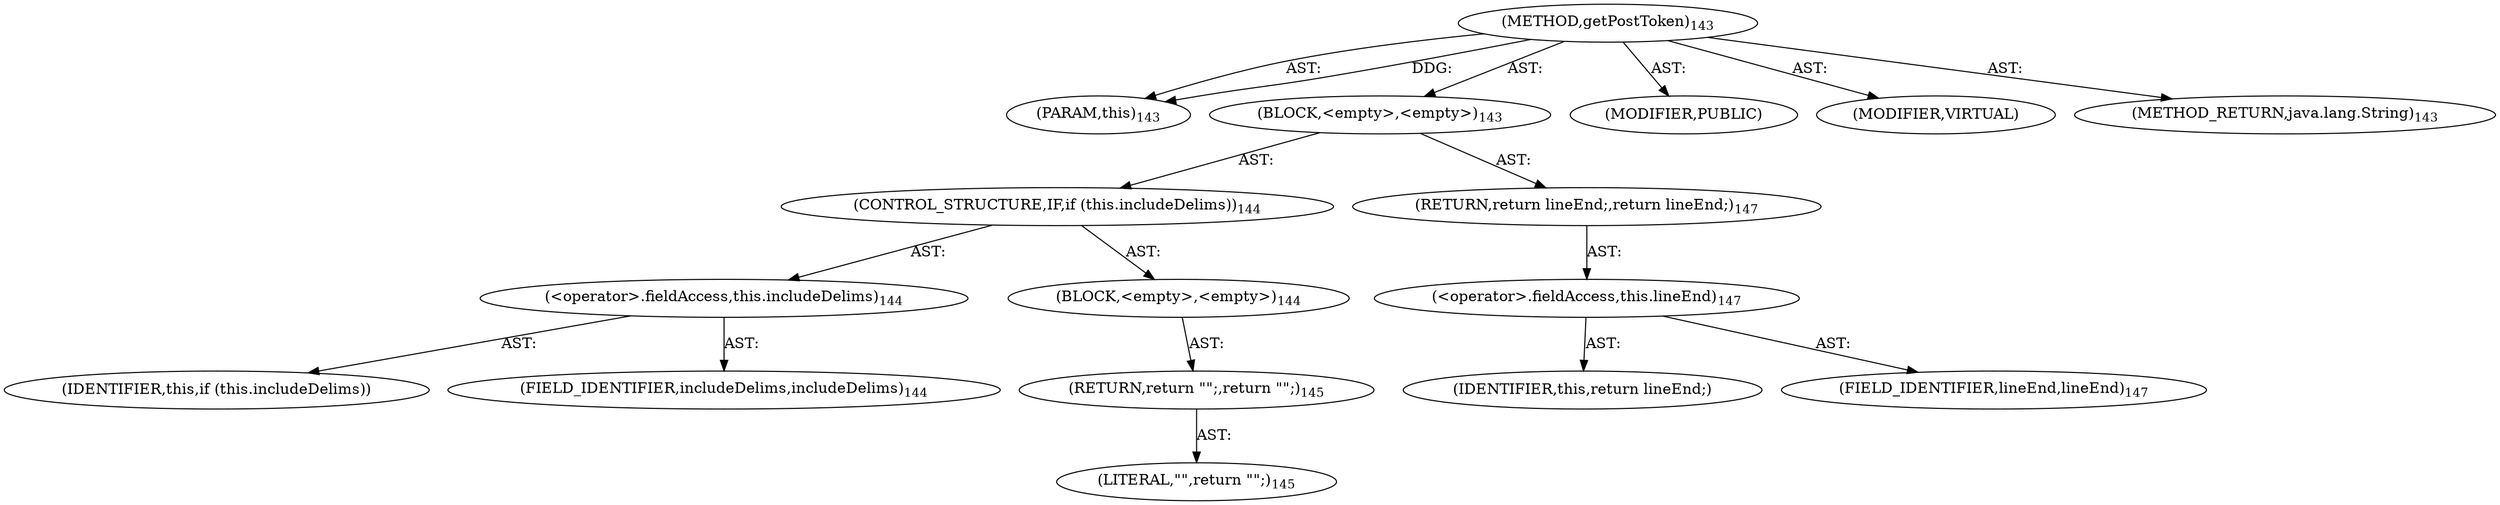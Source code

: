 digraph "getPostToken" {  
"111669149698" [label = <(METHOD,getPostToken)<SUB>143</SUB>> ]
"115964116996" [label = <(PARAM,this)<SUB>143</SUB>> ]
"25769803792" [label = <(BLOCK,&lt;empty&gt;,&lt;empty&gt;)<SUB>143</SUB>> ]
"47244640272" [label = <(CONTROL_STRUCTURE,IF,if (this.includeDelims))<SUB>144</SUB>> ]
"30064771124" [label = <(&lt;operator&gt;.fieldAccess,this.includeDelims)<SUB>144</SUB>> ]
"68719476773" [label = <(IDENTIFIER,this,if (this.includeDelims))> ]
"55834574860" [label = <(FIELD_IDENTIFIER,includeDelims,includeDelims)<SUB>144</SUB>> ]
"25769803793" [label = <(BLOCK,&lt;empty&gt;,&lt;empty&gt;)<SUB>144</SUB>> ]
"146028888066" [label = <(RETURN,return &quot;&quot;;,return &quot;&quot;;)<SUB>145</SUB>> ]
"90194313236" [label = <(LITERAL,&quot;&quot;,return &quot;&quot;;)<SUB>145</SUB>> ]
"146028888067" [label = <(RETURN,return lineEnd;,return lineEnd;)<SUB>147</SUB>> ]
"30064771125" [label = <(&lt;operator&gt;.fieldAccess,this.lineEnd)<SUB>147</SUB>> ]
"68719476774" [label = <(IDENTIFIER,this,return lineEnd;)> ]
"55834574861" [label = <(FIELD_IDENTIFIER,lineEnd,lineEnd)<SUB>147</SUB>> ]
"133143986183" [label = <(MODIFIER,PUBLIC)> ]
"133143986184" [label = <(MODIFIER,VIRTUAL)> ]
"128849018882" [label = <(METHOD_RETURN,java.lang.String)<SUB>143</SUB>> ]
  "111669149698" -> "115964116996"  [ label = "AST: "] 
  "111669149698" -> "25769803792"  [ label = "AST: "] 
  "111669149698" -> "133143986183"  [ label = "AST: "] 
  "111669149698" -> "133143986184"  [ label = "AST: "] 
  "111669149698" -> "128849018882"  [ label = "AST: "] 
  "25769803792" -> "47244640272"  [ label = "AST: "] 
  "25769803792" -> "146028888067"  [ label = "AST: "] 
  "47244640272" -> "30064771124"  [ label = "AST: "] 
  "47244640272" -> "25769803793"  [ label = "AST: "] 
  "30064771124" -> "68719476773"  [ label = "AST: "] 
  "30064771124" -> "55834574860"  [ label = "AST: "] 
  "25769803793" -> "146028888066"  [ label = "AST: "] 
  "146028888066" -> "90194313236"  [ label = "AST: "] 
  "146028888067" -> "30064771125"  [ label = "AST: "] 
  "30064771125" -> "68719476774"  [ label = "AST: "] 
  "30064771125" -> "55834574861"  [ label = "AST: "] 
  "111669149698" -> "115964116996"  [ label = "DDG: "] 
}
